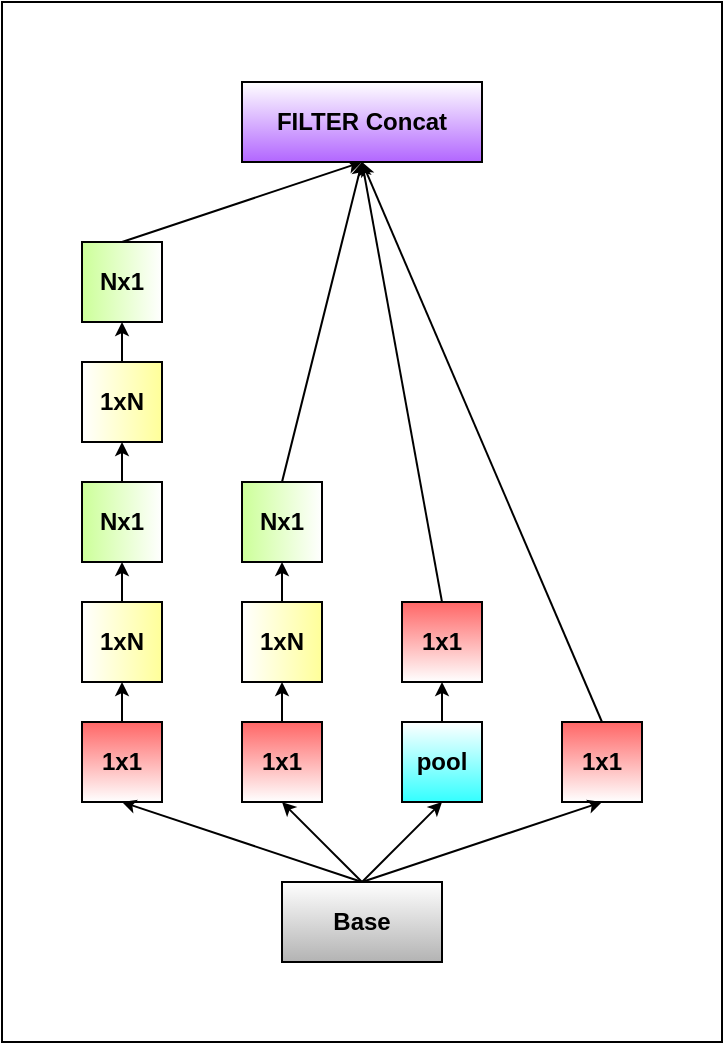 <mxfile version="14.4.3" type="device"><diagram id="kpdICuSLBHHWx1cLLFXJ" name="Page-1"><mxGraphModel dx="788" dy="633" grid="1" gridSize="10" guides="1" tooltips="1" connect="1" arrows="1" fold="1" page="1" pageScale="1" pageWidth="850" pageHeight="1100" math="0" shadow="0"><root><mxCell id="0"/><mxCell id="1" parent="0"/><mxCell id="rnMAmZueXEfSNyfVRNXa-26" style="rounded=0;orthogonalLoop=1;jettySize=auto;html=1;exitX=0.5;exitY=0;exitDx=0;exitDy=0;entryX=0.5;entryY=1;entryDx=0;entryDy=0;startSize=4;endSize=4;strokeColor=#000000;" edge="1" parent="1" source="rnMAmZueXEfSNyfVRNXa-1" target="rnMAmZueXEfSNyfVRNXa-14"><mxGeometry relative="1" as="geometry"/></mxCell><mxCell id="rnMAmZueXEfSNyfVRNXa-1" value="&lt;b&gt;Nx1&lt;/b&gt;" style="whiteSpace=wrap;html=1;aspect=fixed;gradientDirection=west;gradientColor=#CCFF99;" vertex="1" parent="1"><mxGeometry x="160" y="240" width="40" height="40" as="geometry"/></mxCell><mxCell id="rnMAmZueXEfSNyfVRNXa-18" style="edgeStyle=orthogonalEdgeStyle;rounded=1;orthogonalLoop=1;jettySize=auto;html=1;exitX=0.5;exitY=0;exitDx=0;exitDy=0;entryX=0.5;entryY=1;entryDx=0;entryDy=0;startSize=4;endSize=4;" edge="1" parent="1" source="rnMAmZueXEfSNyfVRNXa-2" target="rnMAmZueXEfSNyfVRNXa-1"><mxGeometry relative="1" as="geometry"/></mxCell><mxCell id="rnMAmZueXEfSNyfVRNXa-2" value="&lt;b&gt;1xN&lt;br&gt;&lt;/b&gt;" style="whiteSpace=wrap;html=1;aspect=fixed;gradientDirection=east;gradientColor=#FFFF99;" vertex="1" parent="1"><mxGeometry x="160" y="300" width="40" height="40" as="geometry"/></mxCell><mxCell id="rnMAmZueXEfSNyfVRNXa-4" value="&lt;b&gt;Nx1&lt;/b&gt;" style="whiteSpace=wrap;html=1;aspect=fixed;gradientColor=#CCFF99;gradientDirection=west;" vertex="1" parent="1"><mxGeometry x="160" y="360" width="40" height="40" as="geometry"/></mxCell><mxCell id="rnMAmZueXEfSNyfVRNXa-5" value="&lt;b&gt;1xN&lt;br&gt;&lt;/b&gt;" style="whiteSpace=wrap;html=1;aspect=fixed;gradientColor=#FFFF99;gradientDirection=east;" vertex="1" parent="1"><mxGeometry x="160" y="420" width="40" height="40" as="geometry"/></mxCell><mxCell id="rnMAmZueXEfSNyfVRNXa-6" value="&lt;b&gt;1x1&lt;br&gt;&lt;/b&gt;" style="whiteSpace=wrap;html=1;aspect=fixed;gradientColor=#FF6666;gradientDirection=north;" vertex="1" parent="1"><mxGeometry x="160" y="480" width="40" height="40" as="geometry"/></mxCell><mxCell id="rnMAmZueXEfSNyfVRNXa-27" style="rounded=0;orthogonalLoop=1;jettySize=auto;html=1;exitX=0.5;exitY=0;exitDx=0;exitDy=0;startSize=4;endSize=4;strokeColor=#000000;" edge="1" parent="1" source="rnMAmZueXEfSNyfVRNXa-7"><mxGeometry relative="1" as="geometry"><mxPoint x="300" y="200" as="targetPoint"/></mxGeometry></mxCell><mxCell id="rnMAmZueXEfSNyfVRNXa-7" value="&lt;b&gt;Nx1&lt;/b&gt;" style="whiteSpace=wrap;html=1;aspect=fixed;gradientColor=#CCFF99;gradientDirection=west;" vertex="1" parent="1"><mxGeometry x="240" y="360" width="40" height="40" as="geometry"/></mxCell><mxCell id="rnMAmZueXEfSNyfVRNXa-20" style="edgeStyle=orthogonalEdgeStyle;rounded=1;orthogonalLoop=1;jettySize=auto;html=1;exitX=0.5;exitY=0;exitDx=0;exitDy=0;entryX=0.5;entryY=1;entryDx=0;entryDy=0;startSize=4;endSize=4;" edge="1" parent="1" source="rnMAmZueXEfSNyfVRNXa-8" target="rnMAmZueXEfSNyfVRNXa-7"><mxGeometry relative="1" as="geometry"/></mxCell><mxCell id="rnMAmZueXEfSNyfVRNXa-8" value="&lt;b&gt;1xN&lt;br&gt;&lt;/b&gt;" style="whiteSpace=wrap;html=1;aspect=fixed;gradientColor=#FFFF99;gradientDirection=east;" vertex="1" parent="1"><mxGeometry x="240" y="420" width="40" height="40" as="geometry"/></mxCell><mxCell id="rnMAmZueXEfSNyfVRNXa-19" style="edgeStyle=orthogonalEdgeStyle;rounded=1;orthogonalLoop=1;jettySize=auto;html=1;exitX=0.5;exitY=0;exitDx=0;exitDy=0;entryX=0.5;entryY=1;entryDx=0;entryDy=0;startSize=4;endSize=4;" edge="1" parent="1" source="rnMAmZueXEfSNyfVRNXa-9" target="rnMAmZueXEfSNyfVRNXa-8"><mxGeometry relative="1" as="geometry"/></mxCell><mxCell id="rnMAmZueXEfSNyfVRNXa-9" value="&lt;b&gt;1x1&lt;br&gt;&lt;/b&gt;" style="whiteSpace=wrap;html=1;aspect=fixed;gradientColor=#FF6666;gradientDirection=north;" vertex="1" parent="1"><mxGeometry x="240" y="480" width="40" height="40" as="geometry"/></mxCell><mxCell id="rnMAmZueXEfSNyfVRNXa-28" style="rounded=0;orthogonalLoop=1;jettySize=auto;html=1;exitX=0.5;exitY=0;exitDx=0;exitDy=0;startSize=4;endSize=4;strokeColor=#000000;" edge="1" parent="1" source="rnMAmZueXEfSNyfVRNXa-10"><mxGeometry relative="1" as="geometry"><mxPoint x="300" y="200" as="targetPoint"/></mxGeometry></mxCell><mxCell id="rnMAmZueXEfSNyfVRNXa-10" value="&lt;b&gt;1x1&lt;br&gt;&lt;/b&gt;" style="whiteSpace=wrap;html=1;aspect=fixed;gradientColor=#FF6666;gradientDirection=north;" vertex="1" parent="1"><mxGeometry x="320" y="420" width="40" height="40" as="geometry"/></mxCell><mxCell id="rnMAmZueXEfSNyfVRNXa-21" style="edgeStyle=orthogonalEdgeStyle;rounded=1;orthogonalLoop=1;jettySize=auto;html=1;exitX=0.5;exitY=0;exitDx=0;exitDy=0;entryX=0.5;entryY=1;entryDx=0;entryDy=0;startSize=4;endSize=4;" edge="1" parent="1" source="rnMAmZueXEfSNyfVRNXa-11" target="rnMAmZueXEfSNyfVRNXa-10"><mxGeometry relative="1" as="geometry"/></mxCell><mxCell id="rnMAmZueXEfSNyfVRNXa-11" value="&lt;b&gt;pool&lt;br&gt;&lt;/b&gt;" style="whiteSpace=wrap;html=1;aspect=fixed;gradientColor=#33FFFF;" vertex="1" parent="1"><mxGeometry x="320" y="480" width="40" height="40" as="geometry"/></mxCell><mxCell id="rnMAmZueXEfSNyfVRNXa-29" style="rounded=0;orthogonalLoop=1;jettySize=auto;html=1;exitX=0.5;exitY=0;exitDx=0;exitDy=0;entryX=0.5;entryY=1;entryDx=0;entryDy=0;startSize=4;endSize=4;strokeColor=#000000;" edge="1" parent="1" source="rnMAmZueXEfSNyfVRNXa-12" target="rnMAmZueXEfSNyfVRNXa-14"><mxGeometry relative="1" as="geometry"/></mxCell><mxCell id="rnMAmZueXEfSNyfVRNXa-12" value="&lt;b&gt;1x1&lt;br&gt;&lt;/b&gt;" style="whiteSpace=wrap;html=1;aspect=fixed;gradientColor=#FF6666;gradientDirection=north;" vertex="1" parent="1"><mxGeometry x="400" y="480" width="40" height="40" as="geometry"/></mxCell><mxCell id="rnMAmZueXEfSNyfVRNXa-22" style="rounded=1;orthogonalLoop=1;jettySize=auto;html=1;exitX=0.5;exitY=0;exitDx=0;exitDy=0;entryX=0.5;entryY=1;entryDx=0;entryDy=0;startSize=4;endSize=4;" edge="1" parent="1" source="rnMAmZueXEfSNyfVRNXa-13" target="rnMAmZueXEfSNyfVRNXa-11"><mxGeometry relative="1" as="geometry"/></mxCell><mxCell id="rnMAmZueXEfSNyfVRNXa-23" style="rounded=0;orthogonalLoop=1;jettySize=auto;html=1;exitX=0.5;exitY=0;exitDx=0;exitDy=0;entryX=0.5;entryY=1;entryDx=0;entryDy=0;startSize=4;endSize=4;" edge="1" parent="1" source="rnMAmZueXEfSNyfVRNXa-13" target="rnMAmZueXEfSNyfVRNXa-12"><mxGeometry relative="1" as="geometry"/></mxCell><mxCell id="rnMAmZueXEfSNyfVRNXa-24" style="rounded=0;orthogonalLoop=1;jettySize=auto;html=1;exitX=0.5;exitY=0;exitDx=0;exitDy=0;entryX=0.5;entryY=1;entryDx=0;entryDy=0;startSize=4;endSize=4;strokeColor=#000000;" edge="1" parent="1" source="rnMAmZueXEfSNyfVRNXa-13" target="rnMAmZueXEfSNyfVRNXa-9"><mxGeometry relative="1" as="geometry"/></mxCell><mxCell id="rnMAmZueXEfSNyfVRNXa-25" style="rounded=0;orthogonalLoop=1;jettySize=auto;html=1;exitX=0.5;exitY=0;exitDx=0;exitDy=0;entryX=0.5;entryY=1;entryDx=0;entryDy=0;startSize=4;endSize=4;strokeColor=#000000;" edge="1" parent="1" source="rnMAmZueXEfSNyfVRNXa-13" target="rnMAmZueXEfSNyfVRNXa-6"><mxGeometry relative="1" as="geometry"/></mxCell><mxCell id="rnMAmZueXEfSNyfVRNXa-13" value="&lt;b&gt;Base&lt;/b&gt;" style="rounded=0;whiteSpace=wrap;html=1;gradientColor=#B3B3B3;" vertex="1" parent="1"><mxGeometry x="260" y="560" width="80" height="40" as="geometry"/></mxCell><mxCell id="rnMAmZueXEfSNyfVRNXa-14" value="&lt;b&gt;FILTER Concat&lt;/b&gt;" style="rounded=0;whiteSpace=wrap;html=1;gradientColor=#B266FF;" vertex="1" parent="1"><mxGeometry x="240" y="160" width="120" height="40" as="geometry"/></mxCell><mxCell id="rnMAmZueXEfSNyfVRNXa-15" value="" style="endArrow=classic;html=1;exitX=0.5;exitY=0;exitDx=0;exitDy=0;entryX=0.5;entryY=1;entryDx=0;entryDy=0;rounded=1;endSize=4;startSize=4;" edge="1" parent="1" source="rnMAmZueXEfSNyfVRNXa-6" target="rnMAmZueXEfSNyfVRNXa-5"><mxGeometry width="50" height="50" relative="1" as="geometry"><mxPoint x="400" y="450" as="sourcePoint"/><mxPoint x="450" y="400" as="targetPoint"/></mxGeometry></mxCell><mxCell id="rnMAmZueXEfSNyfVRNXa-16" value="" style="endArrow=classic;html=1;exitX=0.5;exitY=0;exitDx=0;exitDy=0;entryX=0.5;entryY=1;entryDx=0;entryDy=0;rounded=1;endSize=4;startSize=4;" edge="1" parent="1" source="rnMAmZueXEfSNyfVRNXa-5" target="rnMAmZueXEfSNyfVRNXa-4"><mxGeometry width="50" height="50" relative="1" as="geometry"><mxPoint x="190" y="490" as="sourcePoint"/><mxPoint x="190" y="470" as="targetPoint"/></mxGeometry></mxCell><mxCell id="rnMAmZueXEfSNyfVRNXa-17" value="" style="endArrow=classic;html=1;exitX=0.5;exitY=0;exitDx=0;exitDy=0;entryX=0.5;entryY=1;entryDx=0;entryDy=0;rounded=1;endSize=4;startSize=4;" edge="1" parent="1" source="rnMAmZueXEfSNyfVRNXa-4" target="rnMAmZueXEfSNyfVRNXa-2"><mxGeometry width="50" height="50" relative="1" as="geometry"><mxPoint x="190" y="430" as="sourcePoint"/><mxPoint x="190" y="410" as="targetPoint"/></mxGeometry></mxCell><mxCell id="rnMAmZueXEfSNyfVRNXa-30" value="" style="rounded=0;whiteSpace=wrap;html=1;gradientColor=#B266FF;fillColor=none;" vertex="1" parent="1"><mxGeometry x="120" y="120" width="360" height="520" as="geometry"/></mxCell></root></mxGraphModel></diagram></mxfile>
